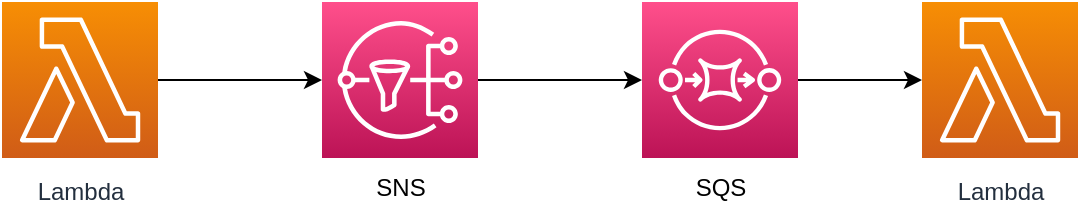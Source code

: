 <mxfile version="15.3.2" type="github">
  <diagram id="0d3-m4VuCKiTi_EhiSox" name="Page-1">
    <mxGraphModel dx="990" dy="720" grid="1" gridSize="10" guides="1" tooltips="1" connect="1" arrows="1" fold="1" page="1" pageScale="1" pageWidth="827" pageHeight="1169" math="0" shadow="0">
      <root>
        <mxCell id="0" />
        <mxCell id="1" parent="0" />
        <mxCell id="5-9ho2h9-9uwZRRqVzhi-46" value="" style="edgeStyle=orthogonalEdgeStyle;rounded=0;orthogonalLoop=1;jettySize=auto;html=1;" edge="1" parent="1" source="5-9ho2h9-9uwZRRqVzhi-35" target="5-9ho2h9-9uwZRRqVzhi-43">
          <mxGeometry relative="1" as="geometry" />
        </mxCell>
        <mxCell id="5-9ho2h9-9uwZRRqVzhi-35" value="Lambda" style="outlineConnect=0;fontColor=#232F3E;gradientColor=#F78E04;gradientDirection=north;fillColor=#D05C17;strokeColor=#ffffff;dashed=0;verticalLabelPosition=bottom;verticalAlign=top;align=center;html=1;fontSize=12;fontStyle=0;aspect=fixed;shape=mxgraph.aws4.resourceIcon;resIcon=mxgraph.aws4.lambda;labelBackgroundColor=#ffffff;spacingTop=3;" vertex="1" parent="1">
          <mxGeometry x="170" y="227" width="78" height="78" as="geometry" />
        </mxCell>
        <mxCell id="5-9ho2h9-9uwZRRqVzhi-51" value="" style="edgeStyle=orthogonalEdgeStyle;rounded=0;orthogonalLoop=1;jettySize=auto;html=1;" edge="1" parent="1" source="5-9ho2h9-9uwZRRqVzhi-40" target="5-9ho2h9-9uwZRRqVzhi-49">
          <mxGeometry relative="1" as="geometry" />
        </mxCell>
        <mxCell id="5-9ho2h9-9uwZRRqVzhi-40" value="" style="sketch=0;points=[[0,0,0],[0.25,0,0],[0.5,0,0],[0.75,0,0],[1,0,0],[0,1,0],[0.25,1,0],[0.5,1,0],[0.75,1,0],[1,1,0],[0,0.25,0],[0,0.5,0],[0,0.75,0],[1,0.25,0],[1,0.5,0],[1,0.75,0]];outlineConnect=0;fontColor=#232F3E;gradientColor=#FF4F8B;gradientDirection=north;fillColor=#BC1356;strokeColor=#ffffff;dashed=0;verticalLabelPosition=bottom;verticalAlign=top;align=center;html=1;fontSize=12;fontStyle=0;aspect=fixed;shape=mxgraph.aws4.resourceIcon;resIcon=mxgraph.aws4.sqs;" vertex="1" parent="1">
          <mxGeometry x="490" y="227" width="78" height="78" as="geometry" />
        </mxCell>
        <mxCell id="5-9ho2h9-9uwZRRqVzhi-41" value="SQS&lt;br&gt;" style="text;html=1;align=center;verticalAlign=middle;resizable=0;points=[];autosize=1;strokeColor=none;fillColor=none;" vertex="1" parent="1">
          <mxGeometry x="509" y="310" width="40" height="20" as="geometry" />
        </mxCell>
        <mxCell id="5-9ho2h9-9uwZRRqVzhi-47" value="" style="edgeStyle=orthogonalEdgeStyle;rounded=0;orthogonalLoop=1;jettySize=auto;html=1;" edge="1" parent="1" source="5-9ho2h9-9uwZRRqVzhi-43" target="5-9ho2h9-9uwZRRqVzhi-40">
          <mxGeometry relative="1" as="geometry" />
        </mxCell>
        <mxCell id="5-9ho2h9-9uwZRRqVzhi-43" value="" style="sketch=0;points=[[0,0,0],[0.25,0,0],[0.5,0,0],[0.75,0,0],[1,0,0],[0,1,0],[0.25,1,0],[0.5,1,0],[0.75,1,0],[1,1,0],[0,0.25,0],[0,0.5,0],[0,0.75,0],[1,0.25,0],[1,0.5,0],[1,0.75,0]];outlineConnect=0;fontColor=#232F3E;gradientColor=#FF4F8B;gradientDirection=north;fillColor=#BC1356;strokeColor=#ffffff;dashed=0;verticalLabelPosition=bottom;verticalAlign=top;align=center;html=1;fontSize=12;fontStyle=0;aspect=fixed;shape=mxgraph.aws4.resourceIcon;resIcon=mxgraph.aws4.sns;" vertex="1" parent="1">
          <mxGeometry x="330" y="227" width="78" height="78" as="geometry" />
        </mxCell>
        <mxCell id="5-9ho2h9-9uwZRRqVzhi-48" value="SNS&lt;br&gt;" style="text;html=1;align=center;verticalAlign=middle;resizable=0;points=[];autosize=1;strokeColor=none;fillColor=none;" vertex="1" parent="1">
          <mxGeometry x="349" y="310" width="40" height="20" as="geometry" />
        </mxCell>
        <mxCell id="5-9ho2h9-9uwZRRqVzhi-49" value="Lambda" style="outlineConnect=0;fontColor=#232F3E;gradientColor=#F78E04;gradientDirection=north;fillColor=#D05C17;strokeColor=#ffffff;dashed=0;verticalLabelPosition=bottom;verticalAlign=top;align=center;html=1;fontSize=12;fontStyle=0;aspect=fixed;shape=mxgraph.aws4.resourceIcon;resIcon=mxgraph.aws4.lambda;labelBackgroundColor=#ffffff;spacingTop=3;" vertex="1" parent="1">
          <mxGeometry x="630" y="227" width="78" height="78" as="geometry" />
        </mxCell>
      </root>
    </mxGraphModel>
  </diagram>
</mxfile>
